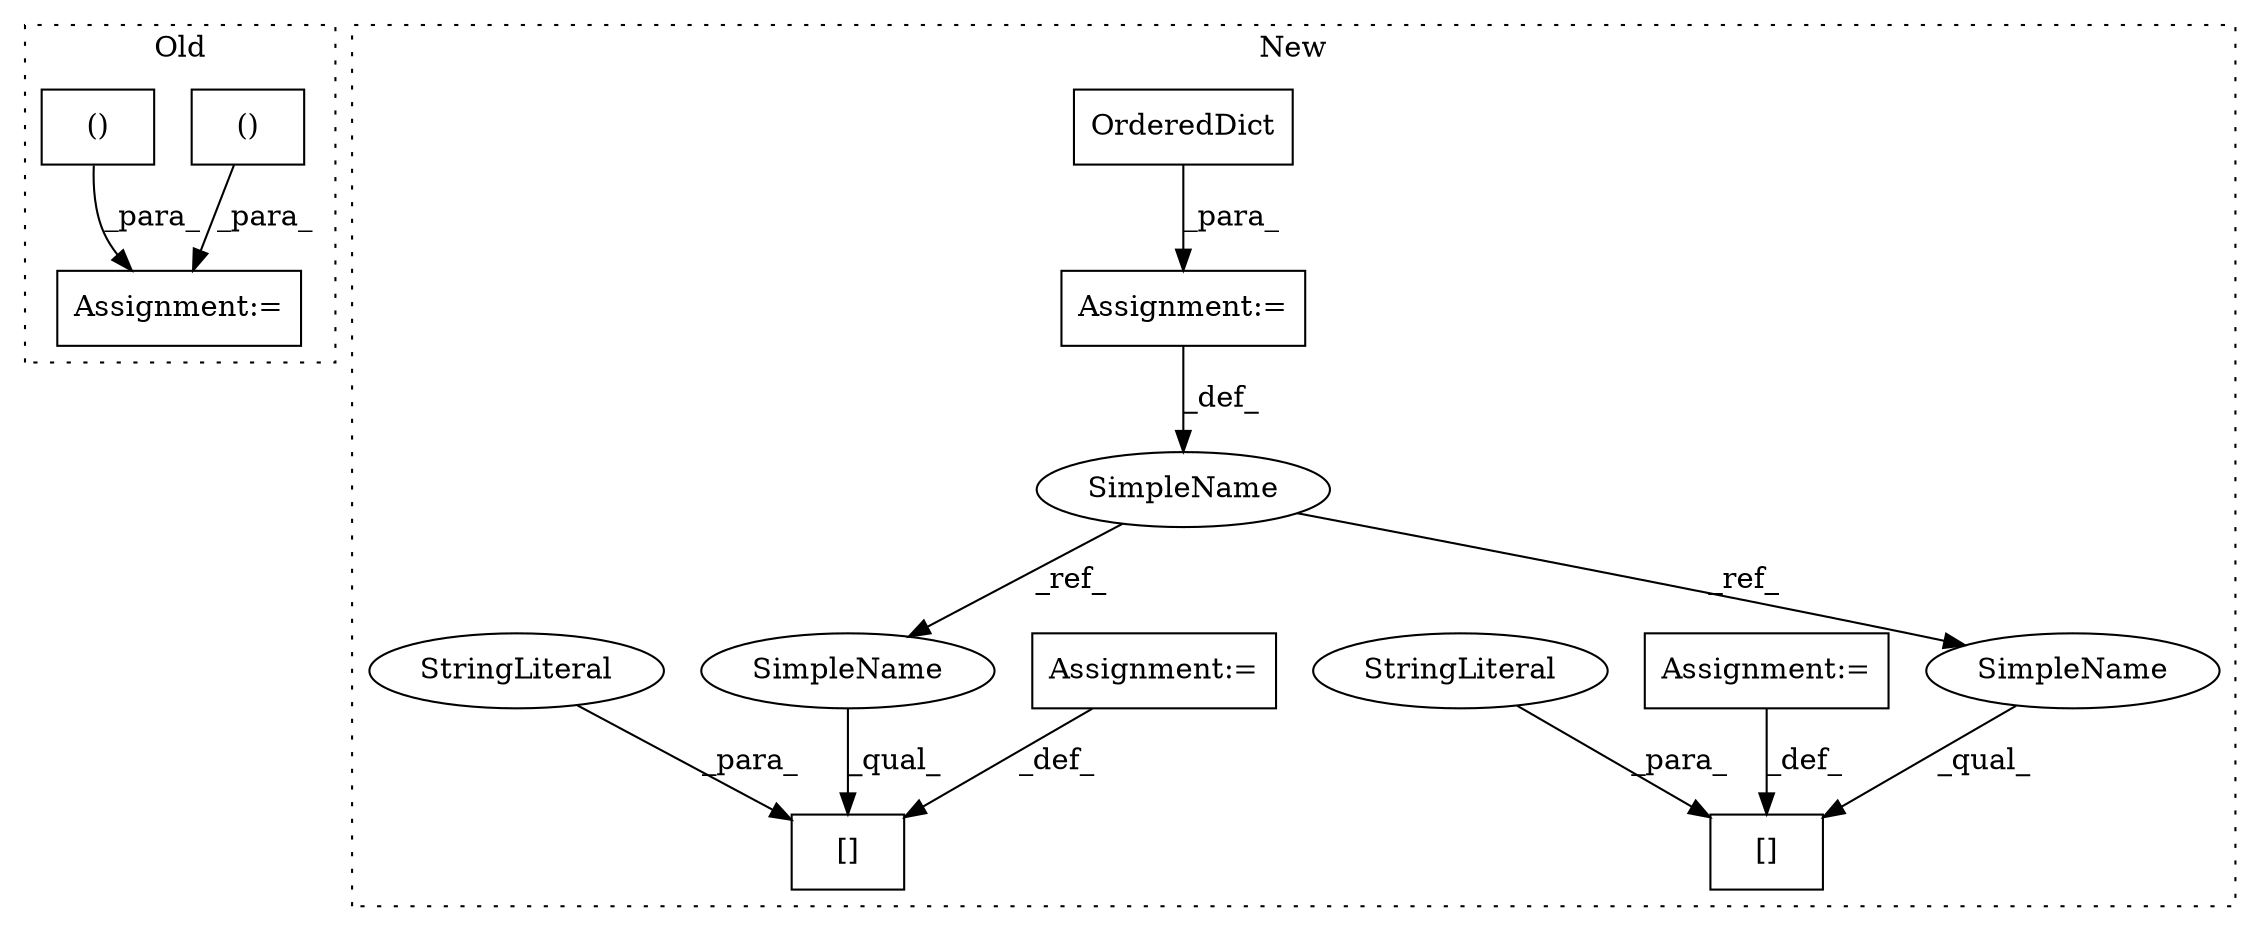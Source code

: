 digraph G {
subgraph cluster0 {
1 [label="()" a="106" s="11597" l="57" shape="box"];
4 [label="Assignment:=" a="7" s="11569" l="1" shape="box"];
7 [label="()" a="106" s="11661" l="59" shape="box"];
label = "Old";
style="dotted";
}
subgraph cluster1 {
2 [label="OrderedDict" a="32" s="11535" l="13" shape="box"];
3 [label="Assignment:=" a="7" s="11534" l="1" shape="box"];
5 [label="[]" a="2" s="11664,11687" l="6,1" shape="box"];
6 [label="Assignment:=" a="7" s="11688" l="1" shape="box"];
8 [label="StringLiteral" a="45" s="11670" l="17" shape="ellipse"];
9 [label="[]" a="2" s="11606,11622" l="6,1" shape="box"];
10 [label="SimpleName" a="42" s="11529" l="5" shape="ellipse"];
11 [label="StringLiteral" a="45" s="11612" l="10" shape="ellipse"];
12 [label="Assignment:=" a="7" s="11623" l="1" shape="box"];
13 [label="SimpleName" a="42" s="11606" l="5" shape="ellipse"];
14 [label="SimpleName" a="42" s="11664" l="5" shape="ellipse"];
label = "New";
style="dotted";
}
1 -> 4 [label="_para_"];
2 -> 3 [label="_para_"];
3 -> 10 [label="_def_"];
6 -> 5 [label="_def_"];
7 -> 4 [label="_para_"];
8 -> 5 [label="_para_"];
10 -> 13 [label="_ref_"];
10 -> 14 [label="_ref_"];
11 -> 9 [label="_para_"];
12 -> 9 [label="_def_"];
13 -> 9 [label="_qual_"];
14 -> 5 [label="_qual_"];
}